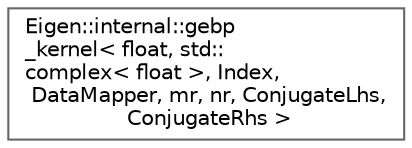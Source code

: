 digraph "Graphical Class Hierarchy"
{
 // LATEX_PDF_SIZE
  bgcolor="transparent";
  edge [fontname=Helvetica,fontsize=10,labelfontname=Helvetica,labelfontsize=10];
  node [fontname=Helvetica,fontsize=10,shape=box,height=0.2,width=0.4];
  rankdir="LR";
  Node0 [id="Node000000",label="Eigen::internal::gebp\l_kernel\< float, std::\lcomplex\< float \>, Index,\l DataMapper, mr, nr, ConjugateLhs,\l ConjugateRhs \>",height=0.2,width=0.4,color="grey40", fillcolor="white", style="filled",URL="$structEigen_1_1internal_1_1gebp__kernel_3_01float_00_01std_1_1complex_3_01float_01_4_00_01Index_8bdfe29a1ba9a6d3e1dfcf1490808f72.html",tooltip=" "];
}
